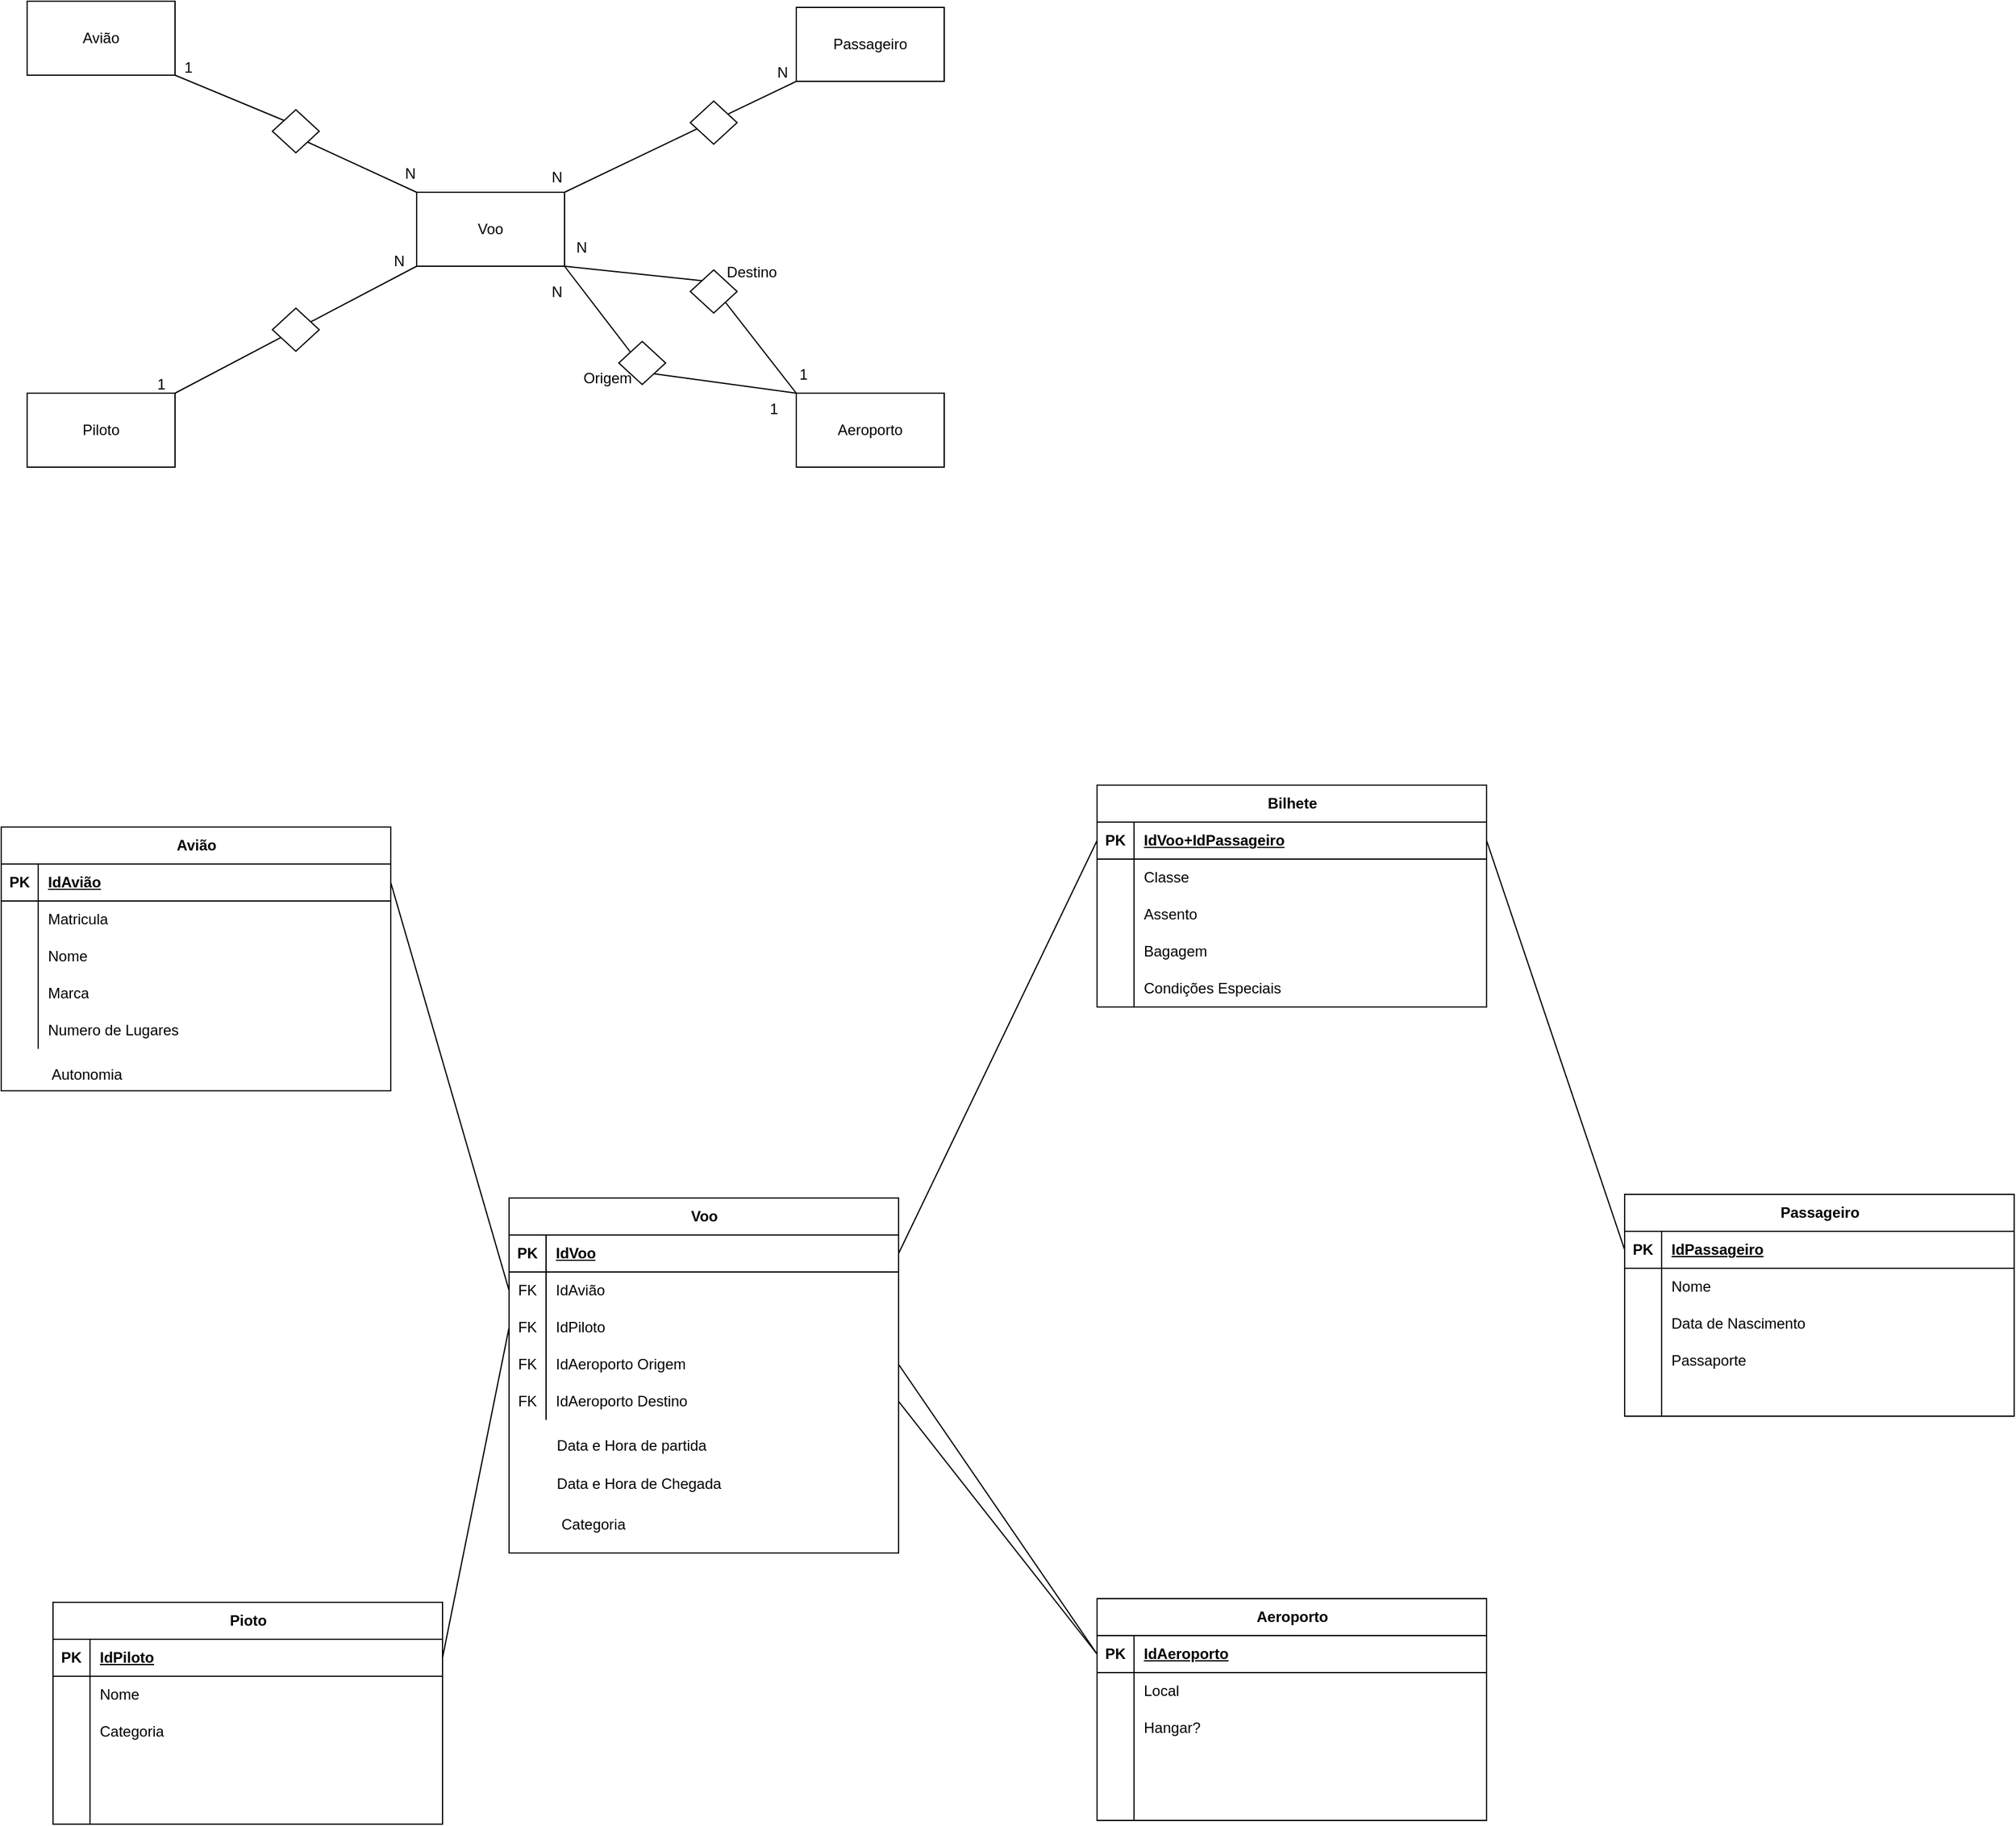 <mxfile version="26.2.12">
  <diagram name="Página-1" id="jmZzCi7EGJRTag5ws0m2">
    <mxGraphModel dx="1872" dy="1332" grid="0" gridSize="10" guides="1" tooltips="1" connect="1" arrows="1" fold="1" page="1" pageScale="1" pageWidth="827" pageHeight="1169" math="0" shadow="0">
      <root>
        <mxCell id="0" />
        <mxCell id="1" parent="0" />
        <mxCell id="CxoZbTMALbqOai2IGB3P-1" value="Avião" style="rounded=0;whiteSpace=wrap;html=1;" vertex="1" parent="1">
          <mxGeometry x="38" y="104" width="120" height="60" as="geometry" />
        </mxCell>
        <mxCell id="CxoZbTMALbqOai2IGB3P-2" value="Piloto" style="rounded=0;whiteSpace=wrap;html=1;" vertex="1" parent="1">
          <mxGeometry x="38" y="422" width="120" height="60" as="geometry" />
        </mxCell>
        <mxCell id="CxoZbTMALbqOai2IGB3P-3" value="Passageiro" style="rounded=0;whiteSpace=wrap;html=1;" vertex="1" parent="1">
          <mxGeometry x="662" y="109" width="120" height="60" as="geometry" />
        </mxCell>
        <mxCell id="CxoZbTMALbqOai2IGB3P-4" value="Voo" style="rounded=0;whiteSpace=wrap;html=1;" vertex="1" parent="1">
          <mxGeometry x="354" y="259" width="120" height="60" as="geometry" />
        </mxCell>
        <mxCell id="CxoZbTMALbqOai2IGB3P-5" value="Aeroporto" style="rounded=0;whiteSpace=wrap;html=1;" vertex="1" parent="1">
          <mxGeometry x="662" y="422" width="120" height="60" as="geometry" />
        </mxCell>
        <mxCell id="CxoZbTMALbqOai2IGB3P-6" value="" style="endArrow=none;html=1;rounded=0;entryX=0;entryY=1;entryDx=0;entryDy=0;exitX=1;exitY=0;exitDx=0;exitDy=0;" edge="1" parent="1" source="CxoZbTMALbqOai2IGB3P-4" target="CxoZbTMALbqOai2IGB3P-3">
          <mxGeometry width="50" height="50" relative="1" as="geometry">
            <mxPoint x="380" y="354" as="sourcePoint" />
            <mxPoint x="430" y="304" as="targetPoint" />
          </mxGeometry>
        </mxCell>
        <mxCell id="CxoZbTMALbqOai2IGB3P-7" value="" style="endArrow=none;html=1;rounded=0;exitX=1;exitY=0;exitDx=0;exitDy=0;entryX=0;entryY=1;entryDx=0;entryDy=0;" edge="1" parent="1" source="CxoZbTMALbqOai2IGB3P-2" target="CxoZbTMALbqOai2IGB3P-4">
          <mxGeometry width="50" height="50" relative="1" as="geometry">
            <mxPoint x="380" y="354" as="sourcePoint" />
            <mxPoint x="430" y="304" as="targetPoint" />
          </mxGeometry>
        </mxCell>
        <mxCell id="CxoZbTMALbqOai2IGB3P-8" value="" style="endArrow=none;html=1;rounded=0;entryX=1;entryY=1;entryDx=0;entryDy=0;exitX=0;exitY=0;exitDx=0;exitDy=0;" edge="1" parent="1" source="CxoZbTMALbqOai2IGB3P-17" target="CxoZbTMALbqOai2IGB3P-1">
          <mxGeometry width="50" height="50" relative="1" as="geometry">
            <mxPoint x="380" y="354" as="sourcePoint" />
            <mxPoint x="430" y="304" as="targetPoint" />
          </mxGeometry>
        </mxCell>
        <mxCell id="CxoZbTMALbqOai2IGB3P-9" value="" style="endArrow=none;html=1;rounded=0;exitX=0;exitY=0;exitDx=0;exitDy=0;entryX=1;entryY=1;entryDx=0;entryDy=0;" edge="1" parent="1" source="CxoZbTMALbqOai2IGB3P-11" target="CxoZbTMALbqOai2IGB3P-4">
          <mxGeometry width="50" height="50" relative="1" as="geometry">
            <mxPoint x="380" y="354" as="sourcePoint" />
            <mxPoint x="430" y="304" as="targetPoint" />
          </mxGeometry>
        </mxCell>
        <mxCell id="CxoZbTMALbqOai2IGB3P-12" value="" style="endArrow=none;html=1;rounded=0;exitX=0;exitY=0;exitDx=0;exitDy=0;entryX=1;entryY=1;entryDx=0;entryDy=0;" edge="1" parent="1" source="CxoZbTMALbqOai2IGB3P-5" target="CxoZbTMALbqOai2IGB3P-11">
          <mxGeometry width="50" height="50" relative="1" as="geometry">
            <mxPoint x="662" y="422" as="sourcePoint" />
            <mxPoint x="474" y="319" as="targetPoint" />
          </mxGeometry>
        </mxCell>
        <mxCell id="CxoZbTMALbqOai2IGB3P-11" value="" style="rhombus;whiteSpace=wrap;html=1;" vertex="1" parent="1">
          <mxGeometry x="518" y="380" width="38" height="35" as="geometry" />
        </mxCell>
        <mxCell id="CxoZbTMALbqOai2IGB3P-13" value="" style="endArrow=none;html=1;rounded=0;exitX=0;exitY=0;exitDx=0;exitDy=0;entryX=1;entryY=1;entryDx=0;entryDy=0;" edge="1" parent="1" source="CxoZbTMALbqOai2IGB3P-14" target="CxoZbTMALbqOai2IGB3P-4">
          <mxGeometry width="50" height="50" relative="1" as="geometry">
            <mxPoint x="659" y="380" as="sourcePoint" />
            <mxPoint x="692" y="235" as="targetPoint" />
          </mxGeometry>
        </mxCell>
        <mxCell id="CxoZbTMALbqOai2IGB3P-15" value="" style="endArrow=none;html=1;rounded=0;exitX=0;exitY=0;exitDx=0;exitDy=0;entryX=1;entryY=1;entryDx=0;entryDy=0;" edge="1" parent="1" source="CxoZbTMALbqOai2IGB3P-5" target="CxoZbTMALbqOai2IGB3P-14">
          <mxGeometry width="50" height="50" relative="1" as="geometry">
            <mxPoint x="662" y="422" as="sourcePoint" />
            <mxPoint x="474" y="319" as="targetPoint" />
          </mxGeometry>
        </mxCell>
        <mxCell id="CxoZbTMALbqOai2IGB3P-14" value="" style="rhombus;whiteSpace=wrap;html=1;" vertex="1" parent="1">
          <mxGeometry x="576" y="322" width="38" height="35" as="geometry" />
        </mxCell>
        <mxCell id="CxoZbTMALbqOai2IGB3P-16" value="" style="rhombus;whiteSpace=wrap;html=1;" vertex="1" parent="1">
          <mxGeometry x="237" y="353" width="38" height="35" as="geometry" />
        </mxCell>
        <mxCell id="CxoZbTMALbqOai2IGB3P-19" value="" style="endArrow=none;html=1;rounded=0;entryX=1;entryY=1;entryDx=0;entryDy=0;exitX=0;exitY=0;exitDx=0;exitDy=0;" edge="1" parent="1" source="CxoZbTMALbqOai2IGB3P-4" target="CxoZbTMALbqOai2IGB3P-17">
          <mxGeometry width="50" height="50" relative="1" as="geometry">
            <mxPoint x="354" y="259" as="sourcePoint" />
            <mxPoint x="158" y="164" as="targetPoint" />
          </mxGeometry>
        </mxCell>
        <mxCell id="CxoZbTMALbqOai2IGB3P-17" value="" style="rhombus;whiteSpace=wrap;html=1;" vertex="1" parent="1">
          <mxGeometry x="237" y="192" width="38" height="35" as="geometry" />
        </mxCell>
        <mxCell id="CxoZbTMALbqOai2IGB3P-20" value="" style="rhombus;whiteSpace=wrap;html=1;" vertex="1" parent="1">
          <mxGeometry x="576" y="185" width="38" height="35" as="geometry" />
        </mxCell>
        <mxCell id="CxoZbTMALbqOai2IGB3P-23" value="1" style="text;html=1;align=center;verticalAlign=middle;whiteSpace=wrap;rounded=0;" vertex="1" parent="1">
          <mxGeometry x="139" y="143" width="60" height="30" as="geometry" />
        </mxCell>
        <mxCell id="CxoZbTMALbqOai2IGB3P-25" value="N" style="text;html=1;align=center;verticalAlign=middle;whiteSpace=wrap;rounded=0;" vertex="1" parent="1">
          <mxGeometry x="319" y="229" width="60" height="30" as="geometry" />
        </mxCell>
        <mxCell id="CxoZbTMALbqOai2IGB3P-26" value="1" style="text;html=1;align=center;verticalAlign=middle;whiteSpace=wrap;rounded=0;" vertex="1" parent="1">
          <mxGeometry x="117" y="400" width="60" height="30" as="geometry" />
        </mxCell>
        <mxCell id="CxoZbTMALbqOai2IGB3P-28" value="N" style="text;html=1;align=center;verticalAlign=middle;whiteSpace=wrap;rounded=0;" vertex="1" parent="1">
          <mxGeometry x="310" y="300" width="60" height="30" as="geometry" />
        </mxCell>
        <mxCell id="CxoZbTMALbqOai2IGB3P-29" value="N" style="text;html=1;align=center;verticalAlign=middle;whiteSpace=wrap;rounded=0;" vertex="1" parent="1">
          <mxGeometry x="438" y="324.5" width="60" height="30" as="geometry" />
        </mxCell>
        <mxCell id="CxoZbTMALbqOai2IGB3P-31" value="1" style="text;html=1;align=center;verticalAlign=middle;whiteSpace=wrap;rounded=0;" vertex="1" parent="1">
          <mxGeometry x="614" y="420" width="60" height="30" as="geometry" />
        </mxCell>
        <mxCell id="CxoZbTMALbqOai2IGB3P-32" value="1" style="text;html=1;align=center;verticalAlign=middle;whiteSpace=wrap;rounded=0;" vertex="1" parent="1">
          <mxGeometry x="638" y="392" width="60" height="30" as="geometry" />
        </mxCell>
        <mxCell id="CxoZbTMALbqOai2IGB3P-33" value="N" style="text;html=1;align=center;verticalAlign=middle;whiteSpace=wrap;rounded=0;" vertex="1" parent="1">
          <mxGeometry x="458" y="289" width="60" height="30" as="geometry" />
        </mxCell>
        <mxCell id="CxoZbTMALbqOai2IGB3P-34" value="Origem" style="text;html=1;align=center;verticalAlign=middle;whiteSpace=wrap;rounded=0;" vertex="1" parent="1">
          <mxGeometry x="479" y="395" width="60" height="30" as="geometry" />
        </mxCell>
        <mxCell id="CxoZbTMALbqOai2IGB3P-35" value="Destino" style="text;html=1;align=center;verticalAlign=middle;whiteSpace=wrap;rounded=0;" vertex="1" parent="1">
          <mxGeometry x="596" y="309" width="60" height="30" as="geometry" />
        </mxCell>
        <mxCell id="CxoZbTMALbqOai2IGB3P-36" value="N" style="text;html=1;align=center;verticalAlign=middle;whiteSpace=wrap;rounded=0;" vertex="1" parent="1">
          <mxGeometry x="438" y="232" width="60" height="30" as="geometry" />
        </mxCell>
        <mxCell id="CxoZbTMALbqOai2IGB3P-37" value="N" style="text;html=1;align=center;verticalAlign=middle;whiteSpace=wrap;rounded=0;" vertex="1" parent="1">
          <mxGeometry x="621" y="147" width="60" height="30" as="geometry" />
        </mxCell>
        <mxCell id="CxoZbTMALbqOai2IGB3P-38" value="Avião" style="shape=table;startSize=30;container=1;collapsible=1;childLayout=tableLayout;fixedRows=1;rowLines=0;fontStyle=1;align=center;resizeLast=1;html=1;" vertex="1" parent="1">
          <mxGeometry x="17" y="774" width="316" height="214" as="geometry" />
        </mxCell>
        <mxCell id="CxoZbTMALbqOai2IGB3P-39" value="" style="shape=tableRow;horizontal=0;startSize=0;swimlaneHead=0;swimlaneBody=0;fillColor=none;collapsible=0;dropTarget=0;points=[[0,0.5],[1,0.5]];portConstraint=eastwest;top=0;left=0;right=0;bottom=1;" vertex="1" parent="CxoZbTMALbqOai2IGB3P-38">
          <mxGeometry y="30" width="316" height="30" as="geometry" />
        </mxCell>
        <mxCell id="CxoZbTMALbqOai2IGB3P-40" value="PK" style="shape=partialRectangle;connectable=0;fillColor=none;top=0;left=0;bottom=0;right=0;fontStyle=1;overflow=hidden;whiteSpace=wrap;html=1;" vertex="1" parent="CxoZbTMALbqOai2IGB3P-39">
          <mxGeometry width="30" height="30" as="geometry">
            <mxRectangle width="30" height="30" as="alternateBounds" />
          </mxGeometry>
        </mxCell>
        <mxCell id="CxoZbTMALbqOai2IGB3P-41" value="IdAvião" style="shape=partialRectangle;connectable=0;fillColor=none;top=0;left=0;bottom=0;right=0;align=left;spacingLeft=6;fontStyle=5;overflow=hidden;whiteSpace=wrap;html=1;" vertex="1" parent="CxoZbTMALbqOai2IGB3P-39">
          <mxGeometry x="30" width="286" height="30" as="geometry">
            <mxRectangle width="286" height="30" as="alternateBounds" />
          </mxGeometry>
        </mxCell>
        <mxCell id="CxoZbTMALbqOai2IGB3P-42" value="" style="shape=tableRow;horizontal=0;startSize=0;swimlaneHead=0;swimlaneBody=0;fillColor=none;collapsible=0;dropTarget=0;points=[[0,0.5],[1,0.5]];portConstraint=eastwest;top=0;left=0;right=0;bottom=0;" vertex="1" parent="CxoZbTMALbqOai2IGB3P-38">
          <mxGeometry y="60" width="316" height="30" as="geometry" />
        </mxCell>
        <mxCell id="CxoZbTMALbqOai2IGB3P-43" value="" style="shape=partialRectangle;connectable=0;fillColor=none;top=0;left=0;bottom=0;right=0;editable=1;overflow=hidden;whiteSpace=wrap;html=1;" vertex="1" parent="CxoZbTMALbqOai2IGB3P-42">
          <mxGeometry width="30" height="30" as="geometry">
            <mxRectangle width="30" height="30" as="alternateBounds" />
          </mxGeometry>
        </mxCell>
        <mxCell id="CxoZbTMALbqOai2IGB3P-44" value="Matricula" style="shape=partialRectangle;connectable=0;fillColor=none;top=0;left=0;bottom=0;right=0;align=left;spacingLeft=6;overflow=hidden;whiteSpace=wrap;html=1;" vertex="1" parent="CxoZbTMALbqOai2IGB3P-42">
          <mxGeometry x="30" width="286" height="30" as="geometry">
            <mxRectangle width="286" height="30" as="alternateBounds" />
          </mxGeometry>
        </mxCell>
        <mxCell id="CxoZbTMALbqOai2IGB3P-45" value="" style="shape=tableRow;horizontal=0;startSize=0;swimlaneHead=0;swimlaneBody=0;fillColor=none;collapsible=0;dropTarget=0;points=[[0,0.5],[1,0.5]];portConstraint=eastwest;top=0;left=0;right=0;bottom=0;" vertex="1" parent="CxoZbTMALbqOai2IGB3P-38">
          <mxGeometry y="90" width="316" height="30" as="geometry" />
        </mxCell>
        <mxCell id="CxoZbTMALbqOai2IGB3P-46" value="" style="shape=partialRectangle;connectable=0;fillColor=none;top=0;left=0;bottom=0;right=0;editable=1;overflow=hidden;whiteSpace=wrap;html=1;" vertex="1" parent="CxoZbTMALbqOai2IGB3P-45">
          <mxGeometry width="30" height="30" as="geometry">
            <mxRectangle width="30" height="30" as="alternateBounds" />
          </mxGeometry>
        </mxCell>
        <mxCell id="CxoZbTMALbqOai2IGB3P-47" value="Nome" style="shape=partialRectangle;connectable=0;fillColor=none;top=0;left=0;bottom=0;right=0;align=left;spacingLeft=6;overflow=hidden;whiteSpace=wrap;html=1;" vertex="1" parent="CxoZbTMALbqOai2IGB3P-45">
          <mxGeometry x="30" width="286" height="30" as="geometry">
            <mxRectangle width="286" height="30" as="alternateBounds" />
          </mxGeometry>
        </mxCell>
        <mxCell id="CxoZbTMALbqOai2IGB3P-48" value="" style="shape=tableRow;horizontal=0;startSize=0;swimlaneHead=0;swimlaneBody=0;fillColor=none;collapsible=0;dropTarget=0;points=[[0,0.5],[1,0.5]];portConstraint=eastwest;top=0;left=0;right=0;bottom=0;" vertex="1" parent="CxoZbTMALbqOai2IGB3P-38">
          <mxGeometry y="120" width="316" height="30" as="geometry" />
        </mxCell>
        <mxCell id="CxoZbTMALbqOai2IGB3P-49" value="" style="shape=partialRectangle;connectable=0;fillColor=none;top=0;left=0;bottom=0;right=0;editable=1;overflow=hidden;whiteSpace=wrap;html=1;" vertex="1" parent="CxoZbTMALbqOai2IGB3P-48">
          <mxGeometry width="30" height="30" as="geometry">
            <mxRectangle width="30" height="30" as="alternateBounds" />
          </mxGeometry>
        </mxCell>
        <mxCell id="CxoZbTMALbqOai2IGB3P-50" value="Marca" style="shape=partialRectangle;connectable=0;fillColor=none;top=0;left=0;bottom=0;right=0;align=left;spacingLeft=6;overflow=hidden;whiteSpace=wrap;html=1;" vertex="1" parent="CxoZbTMALbqOai2IGB3P-48">
          <mxGeometry x="30" width="286" height="30" as="geometry">
            <mxRectangle width="286" height="30" as="alternateBounds" />
          </mxGeometry>
        </mxCell>
        <mxCell id="CxoZbTMALbqOai2IGB3P-51" style="shape=tableRow;horizontal=0;startSize=0;swimlaneHead=0;swimlaneBody=0;fillColor=none;collapsible=0;dropTarget=0;points=[[0,0.5],[1,0.5]];portConstraint=eastwest;top=0;left=0;right=0;bottom=0;" vertex="1" parent="CxoZbTMALbqOai2IGB3P-38">
          <mxGeometry y="150" width="316" height="30" as="geometry" />
        </mxCell>
        <mxCell id="CxoZbTMALbqOai2IGB3P-52" style="shape=partialRectangle;connectable=0;fillColor=none;top=0;left=0;bottom=0;right=0;editable=1;overflow=hidden;whiteSpace=wrap;html=1;" vertex="1" parent="CxoZbTMALbqOai2IGB3P-51">
          <mxGeometry width="30" height="30" as="geometry">
            <mxRectangle width="30" height="30" as="alternateBounds" />
          </mxGeometry>
        </mxCell>
        <mxCell id="CxoZbTMALbqOai2IGB3P-53" value="Numero de Lugares" style="shape=partialRectangle;connectable=0;fillColor=none;top=0;left=0;bottom=0;right=0;align=left;spacingLeft=6;overflow=hidden;whiteSpace=wrap;html=1;" vertex="1" parent="CxoZbTMALbqOai2IGB3P-51">
          <mxGeometry x="30" width="286" height="30" as="geometry">
            <mxRectangle width="286" height="30" as="alternateBounds" />
          </mxGeometry>
        </mxCell>
        <mxCell id="CxoZbTMALbqOai2IGB3P-54" value="Voo" style="shape=table;startSize=30;container=1;collapsible=1;childLayout=tableLayout;fixedRows=1;rowLines=0;fontStyle=1;align=center;resizeLast=1;html=1;" vertex="1" parent="1">
          <mxGeometry x="429" y="1075" width="316" height="288" as="geometry" />
        </mxCell>
        <mxCell id="CxoZbTMALbqOai2IGB3P-55" value="" style="shape=tableRow;horizontal=0;startSize=0;swimlaneHead=0;swimlaneBody=0;fillColor=none;collapsible=0;dropTarget=0;points=[[0,0.5],[1,0.5]];portConstraint=eastwest;top=0;left=0;right=0;bottom=1;" vertex="1" parent="CxoZbTMALbqOai2IGB3P-54">
          <mxGeometry y="30" width="316" height="30" as="geometry" />
        </mxCell>
        <mxCell id="CxoZbTMALbqOai2IGB3P-56" value="PK" style="shape=partialRectangle;connectable=0;fillColor=none;top=0;left=0;bottom=0;right=0;fontStyle=1;overflow=hidden;whiteSpace=wrap;html=1;" vertex="1" parent="CxoZbTMALbqOai2IGB3P-55">
          <mxGeometry width="30" height="30" as="geometry">
            <mxRectangle width="30" height="30" as="alternateBounds" />
          </mxGeometry>
        </mxCell>
        <mxCell id="CxoZbTMALbqOai2IGB3P-57" value="IdVoo" style="shape=partialRectangle;connectable=0;fillColor=none;top=0;left=0;bottom=0;right=0;align=left;spacingLeft=6;fontStyle=5;overflow=hidden;whiteSpace=wrap;html=1;" vertex="1" parent="CxoZbTMALbqOai2IGB3P-55">
          <mxGeometry x="30" width="286" height="30" as="geometry">
            <mxRectangle width="286" height="30" as="alternateBounds" />
          </mxGeometry>
        </mxCell>
        <mxCell id="CxoZbTMALbqOai2IGB3P-58" value="" style="shape=tableRow;horizontal=0;startSize=0;swimlaneHead=0;swimlaneBody=0;fillColor=none;collapsible=0;dropTarget=0;points=[[0,0.5],[1,0.5]];portConstraint=eastwest;top=0;left=0;right=0;bottom=0;" vertex="1" parent="CxoZbTMALbqOai2IGB3P-54">
          <mxGeometry y="60" width="316" height="30" as="geometry" />
        </mxCell>
        <mxCell id="CxoZbTMALbqOai2IGB3P-59" value="FK" style="shape=partialRectangle;connectable=0;fillColor=none;top=0;left=0;bottom=0;right=0;editable=1;overflow=hidden;whiteSpace=wrap;html=1;" vertex="1" parent="CxoZbTMALbqOai2IGB3P-58">
          <mxGeometry width="30" height="30" as="geometry">
            <mxRectangle width="30" height="30" as="alternateBounds" />
          </mxGeometry>
        </mxCell>
        <mxCell id="CxoZbTMALbqOai2IGB3P-60" value="IdAvião" style="shape=partialRectangle;connectable=0;fillColor=none;top=0;left=0;bottom=0;right=0;align=left;spacingLeft=6;overflow=hidden;whiteSpace=wrap;html=1;" vertex="1" parent="CxoZbTMALbqOai2IGB3P-58">
          <mxGeometry x="30" width="286" height="30" as="geometry">
            <mxRectangle width="286" height="30" as="alternateBounds" />
          </mxGeometry>
        </mxCell>
        <mxCell id="CxoZbTMALbqOai2IGB3P-61" value="" style="shape=tableRow;horizontal=0;startSize=0;swimlaneHead=0;swimlaneBody=0;fillColor=none;collapsible=0;dropTarget=0;points=[[0,0.5],[1,0.5]];portConstraint=eastwest;top=0;left=0;right=0;bottom=0;" vertex="1" parent="CxoZbTMALbqOai2IGB3P-54">
          <mxGeometry y="90" width="316" height="30" as="geometry" />
        </mxCell>
        <mxCell id="CxoZbTMALbqOai2IGB3P-62" value="FK" style="shape=partialRectangle;connectable=0;fillColor=none;top=0;left=0;bottom=0;right=0;editable=1;overflow=hidden;whiteSpace=wrap;html=1;" vertex="1" parent="CxoZbTMALbqOai2IGB3P-61">
          <mxGeometry width="30" height="30" as="geometry">
            <mxRectangle width="30" height="30" as="alternateBounds" />
          </mxGeometry>
        </mxCell>
        <mxCell id="CxoZbTMALbqOai2IGB3P-63" value="IdPiloto" style="shape=partialRectangle;connectable=0;fillColor=none;top=0;left=0;bottom=0;right=0;align=left;spacingLeft=6;overflow=hidden;whiteSpace=wrap;html=1;" vertex="1" parent="CxoZbTMALbqOai2IGB3P-61">
          <mxGeometry x="30" width="286" height="30" as="geometry">
            <mxRectangle width="286" height="30" as="alternateBounds" />
          </mxGeometry>
        </mxCell>
        <mxCell id="CxoZbTMALbqOai2IGB3P-64" value="" style="shape=tableRow;horizontal=0;startSize=0;swimlaneHead=0;swimlaneBody=0;fillColor=none;collapsible=0;dropTarget=0;points=[[0,0.5],[1,0.5]];portConstraint=eastwest;top=0;left=0;right=0;bottom=0;" vertex="1" parent="CxoZbTMALbqOai2IGB3P-54">
          <mxGeometry y="120" width="316" height="30" as="geometry" />
        </mxCell>
        <mxCell id="CxoZbTMALbqOai2IGB3P-65" value="FK" style="shape=partialRectangle;connectable=0;fillColor=none;top=0;left=0;bottom=0;right=0;editable=1;overflow=hidden;whiteSpace=wrap;html=1;" vertex="1" parent="CxoZbTMALbqOai2IGB3P-64">
          <mxGeometry width="30" height="30" as="geometry">
            <mxRectangle width="30" height="30" as="alternateBounds" />
          </mxGeometry>
        </mxCell>
        <mxCell id="CxoZbTMALbqOai2IGB3P-66" value="IdAeroporto Origem" style="shape=partialRectangle;connectable=0;fillColor=none;top=0;left=0;bottom=0;right=0;align=left;spacingLeft=6;overflow=hidden;whiteSpace=wrap;html=1;" vertex="1" parent="CxoZbTMALbqOai2IGB3P-64">
          <mxGeometry x="30" width="286" height="30" as="geometry">
            <mxRectangle width="286" height="30" as="alternateBounds" />
          </mxGeometry>
        </mxCell>
        <mxCell id="CxoZbTMALbqOai2IGB3P-67" style="shape=tableRow;horizontal=0;startSize=0;swimlaneHead=0;swimlaneBody=0;fillColor=none;collapsible=0;dropTarget=0;points=[[0,0.5],[1,0.5]];portConstraint=eastwest;top=0;left=0;right=0;bottom=0;" vertex="1" parent="CxoZbTMALbqOai2IGB3P-54">
          <mxGeometry y="150" width="316" height="30" as="geometry" />
        </mxCell>
        <mxCell id="CxoZbTMALbqOai2IGB3P-68" value="FK" style="shape=partialRectangle;connectable=0;fillColor=none;top=0;left=0;bottom=0;right=0;editable=1;overflow=hidden;whiteSpace=wrap;html=1;" vertex="1" parent="CxoZbTMALbqOai2IGB3P-67">
          <mxGeometry width="30" height="30" as="geometry">
            <mxRectangle width="30" height="30" as="alternateBounds" />
          </mxGeometry>
        </mxCell>
        <mxCell id="CxoZbTMALbqOai2IGB3P-69" value="IdAeroporto Destino" style="shape=partialRectangle;connectable=0;fillColor=none;top=0;left=0;bottom=0;right=0;align=left;spacingLeft=6;overflow=hidden;whiteSpace=wrap;html=1;" vertex="1" parent="CxoZbTMALbqOai2IGB3P-67">
          <mxGeometry x="30" width="286" height="30" as="geometry">
            <mxRectangle width="286" height="30" as="alternateBounds" />
          </mxGeometry>
        </mxCell>
        <mxCell id="CxoZbTMALbqOai2IGB3P-70" value="Pioto" style="shape=table;startSize=30;container=1;collapsible=1;childLayout=tableLayout;fixedRows=1;rowLines=0;fontStyle=1;align=center;resizeLast=1;html=1;" vertex="1" parent="1">
          <mxGeometry x="59" y="1403" width="316" height="180" as="geometry" />
        </mxCell>
        <mxCell id="CxoZbTMALbqOai2IGB3P-71" value="" style="shape=tableRow;horizontal=0;startSize=0;swimlaneHead=0;swimlaneBody=0;fillColor=none;collapsible=0;dropTarget=0;points=[[0,0.5],[1,0.5]];portConstraint=eastwest;top=0;left=0;right=0;bottom=1;" vertex="1" parent="CxoZbTMALbqOai2IGB3P-70">
          <mxGeometry y="30" width="316" height="30" as="geometry" />
        </mxCell>
        <mxCell id="CxoZbTMALbqOai2IGB3P-72" value="PK" style="shape=partialRectangle;connectable=0;fillColor=none;top=0;left=0;bottom=0;right=0;fontStyle=1;overflow=hidden;whiteSpace=wrap;html=1;" vertex="1" parent="CxoZbTMALbqOai2IGB3P-71">
          <mxGeometry width="30" height="30" as="geometry">
            <mxRectangle width="30" height="30" as="alternateBounds" />
          </mxGeometry>
        </mxCell>
        <mxCell id="CxoZbTMALbqOai2IGB3P-73" value="IdPiloto" style="shape=partialRectangle;connectable=0;fillColor=none;top=0;left=0;bottom=0;right=0;align=left;spacingLeft=6;fontStyle=5;overflow=hidden;whiteSpace=wrap;html=1;" vertex="1" parent="CxoZbTMALbqOai2IGB3P-71">
          <mxGeometry x="30" width="286" height="30" as="geometry">
            <mxRectangle width="286" height="30" as="alternateBounds" />
          </mxGeometry>
        </mxCell>
        <mxCell id="CxoZbTMALbqOai2IGB3P-74" value="" style="shape=tableRow;horizontal=0;startSize=0;swimlaneHead=0;swimlaneBody=0;fillColor=none;collapsible=0;dropTarget=0;points=[[0,0.5],[1,0.5]];portConstraint=eastwest;top=0;left=0;right=0;bottom=0;" vertex="1" parent="CxoZbTMALbqOai2IGB3P-70">
          <mxGeometry y="60" width="316" height="30" as="geometry" />
        </mxCell>
        <mxCell id="CxoZbTMALbqOai2IGB3P-75" value="" style="shape=partialRectangle;connectable=0;fillColor=none;top=0;left=0;bottom=0;right=0;editable=1;overflow=hidden;whiteSpace=wrap;html=1;" vertex="1" parent="CxoZbTMALbqOai2IGB3P-74">
          <mxGeometry width="30" height="30" as="geometry">
            <mxRectangle width="30" height="30" as="alternateBounds" />
          </mxGeometry>
        </mxCell>
        <mxCell id="CxoZbTMALbqOai2IGB3P-76" value="Nome" style="shape=partialRectangle;connectable=0;fillColor=none;top=0;left=0;bottom=0;right=0;align=left;spacingLeft=6;overflow=hidden;whiteSpace=wrap;html=1;" vertex="1" parent="CxoZbTMALbqOai2IGB3P-74">
          <mxGeometry x="30" width="286" height="30" as="geometry">
            <mxRectangle width="286" height="30" as="alternateBounds" />
          </mxGeometry>
        </mxCell>
        <mxCell id="CxoZbTMALbqOai2IGB3P-77" value="" style="shape=tableRow;horizontal=0;startSize=0;swimlaneHead=0;swimlaneBody=0;fillColor=none;collapsible=0;dropTarget=0;points=[[0,0.5],[1,0.5]];portConstraint=eastwest;top=0;left=0;right=0;bottom=0;" vertex="1" parent="CxoZbTMALbqOai2IGB3P-70">
          <mxGeometry y="90" width="316" height="30" as="geometry" />
        </mxCell>
        <mxCell id="CxoZbTMALbqOai2IGB3P-78" value="" style="shape=partialRectangle;connectable=0;fillColor=none;top=0;left=0;bottom=0;right=0;editable=1;overflow=hidden;whiteSpace=wrap;html=1;" vertex="1" parent="CxoZbTMALbqOai2IGB3P-77">
          <mxGeometry width="30" height="30" as="geometry">
            <mxRectangle width="30" height="30" as="alternateBounds" />
          </mxGeometry>
        </mxCell>
        <mxCell id="CxoZbTMALbqOai2IGB3P-79" value="Categoria" style="shape=partialRectangle;connectable=0;fillColor=none;top=0;left=0;bottom=0;right=0;align=left;spacingLeft=6;overflow=hidden;whiteSpace=wrap;html=1;" vertex="1" parent="CxoZbTMALbqOai2IGB3P-77">
          <mxGeometry x="30" width="286" height="30" as="geometry">
            <mxRectangle width="286" height="30" as="alternateBounds" />
          </mxGeometry>
        </mxCell>
        <mxCell id="CxoZbTMALbqOai2IGB3P-80" value="" style="shape=tableRow;horizontal=0;startSize=0;swimlaneHead=0;swimlaneBody=0;fillColor=none;collapsible=0;dropTarget=0;points=[[0,0.5],[1,0.5]];portConstraint=eastwest;top=0;left=0;right=0;bottom=0;" vertex="1" parent="CxoZbTMALbqOai2IGB3P-70">
          <mxGeometry y="120" width="316" height="30" as="geometry" />
        </mxCell>
        <mxCell id="CxoZbTMALbqOai2IGB3P-81" value="" style="shape=partialRectangle;connectable=0;fillColor=none;top=0;left=0;bottom=0;right=0;editable=1;overflow=hidden;whiteSpace=wrap;html=1;" vertex="1" parent="CxoZbTMALbqOai2IGB3P-80">
          <mxGeometry width="30" height="30" as="geometry">
            <mxRectangle width="30" height="30" as="alternateBounds" />
          </mxGeometry>
        </mxCell>
        <mxCell id="CxoZbTMALbqOai2IGB3P-82" value="" style="shape=partialRectangle;connectable=0;fillColor=none;top=0;left=0;bottom=0;right=0;align=left;spacingLeft=6;overflow=hidden;whiteSpace=wrap;html=1;" vertex="1" parent="CxoZbTMALbqOai2IGB3P-80">
          <mxGeometry x="30" width="286" height="30" as="geometry">
            <mxRectangle width="286" height="30" as="alternateBounds" />
          </mxGeometry>
        </mxCell>
        <mxCell id="CxoZbTMALbqOai2IGB3P-83" style="shape=tableRow;horizontal=0;startSize=0;swimlaneHead=0;swimlaneBody=0;fillColor=none;collapsible=0;dropTarget=0;points=[[0,0.5],[1,0.5]];portConstraint=eastwest;top=0;left=0;right=0;bottom=0;" vertex="1" parent="CxoZbTMALbqOai2IGB3P-70">
          <mxGeometry y="150" width="316" height="30" as="geometry" />
        </mxCell>
        <mxCell id="CxoZbTMALbqOai2IGB3P-84" style="shape=partialRectangle;connectable=0;fillColor=none;top=0;left=0;bottom=0;right=0;editable=1;overflow=hidden;whiteSpace=wrap;html=1;" vertex="1" parent="CxoZbTMALbqOai2IGB3P-83">
          <mxGeometry width="30" height="30" as="geometry">
            <mxRectangle width="30" height="30" as="alternateBounds" />
          </mxGeometry>
        </mxCell>
        <mxCell id="CxoZbTMALbqOai2IGB3P-85" value="" style="shape=partialRectangle;connectable=0;fillColor=none;top=0;left=0;bottom=0;right=0;align=left;spacingLeft=6;overflow=hidden;whiteSpace=wrap;html=1;" vertex="1" parent="CxoZbTMALbqOai2IGB3P-83">
          <mxGeometry x="30" width="286" height="30" as="geometry">
            <mxRectangle width="286" height="30" as="alternateBounds" />
          </mxGeometry>
        </mxCell>
        <mxCell id="CxoZbTMALbqOai2IGB3P-86" value="Passageiro" style="shape=table;startSize=30;container=1;collapsible=1;childLayout=tableLayout;fixedRows=1;rowLines=0;fontStyle=1;align=center;resizeLast=1;html=1;" vertex="1" parent="1">
          <mxGeometry x="1334" y="1072" width="316" height="180" as="geometry" />
        </mxCell>
        <mxCell id="CxoZbTMALbqOai2IGB3P-87" value="" style="shape=tableRow;horizontal=0;startSize=0;swimlaneHead=0;swimlaneBody=0;fillColor=none;collapsible=0;dropTarget=0;points=[[0,0.5],[1,0.5]];portConstraint=eastwest;top=0;left=0;right=0;bottom=1;" vertex="1" parent="CxoZbTMALbqOai2IGB3P-86">
          <mxGeometry y="30" width="316" height="30" as="geometry" />
        </mxCell>
        <mxCell id="CxoZbTMALbqOai2IGB3P-88" value="PK" style="shape=partialRectangle;connectable=0;fillColor=none;top=0;left=0;bottom=0;right=0;fontStyle=1;overflow=hidden;whiteSpace=wrap;html=1;" vertex="1" parent="CxoZbTMALbqOai2IGB3P-87">
          <mxGeometry width="30" height="30" as="geometry">
            <mxRectangle width="30" height="30" as="alternateBounds" />
          </mxGeometry>
        </mxCell>
        <mxCell id="CxoZbTMALbqOai2IGB3P-89" value="IdPassageiro" style="shape=partialRectangle;connectable=0;fillColor=none;top=0;left=0;bottom=0;right=0;align=left;spacingLeft=6;fontStyle=5;overflow=hidden;whiteSpace=wrap;html=1;" vertex="1" parent="CxoZbTMALbqOai2IGB3P-87">
          <mxGeometry x="30" width="286" height="30" as="geometry">
            <mxRectangle width="286" height="30" as="alternateBounds" />
          </mxGeometry>
        </mxCell>
        <mxCell id="CxoZbTMALbqOai2IGB3P-90" value="" style="shape=tableRow;horizontal=0;startSize=0;swimlaneHead=0;swimlaneBody=0;fillColor=none;collapsible=0;dropTarget=0;points=[[0,0.5],[1,0.5]];portConstraint=eastwest;top=0;left=0;right=0;bottom=0;" vertex="1" parent="CxoZbTMALbqOai2IGB3P-86">
          <mxGeometry y="60" width="316" height="30" as="geometry" />
        </mxCell>
        <mxCell id="CxoZbTMALbqOai2IGB3P-91" value="" style="shape=partialRectangle;connectable=0;fillColor=none;top=0;left=0;bottom=0;right=0;editable=1;overflow=hidden;whiteSpace=wrap;html=1;" vertex="1" parent="CxoZbTMALbqOai2IGB3P-90">
          <mxGeometry width="30" height="30" as="geometry">
            <mxRectangle width="30" height="30" as="alternateBounds" />
          </mxGeometry>
        </mxCell>
        <mxCell id="CxoZbTMALbqOai2IGB3P-92" value="Nome" style="shape=partialRectangle;connectable=0;fillColor=none;top=0;left=0;bottom=0;right=0;align=left;spacingLeft=6;overflow=hidden;whiteSpace=wrap;html=1;" vertex="1" parent="CxoZbTMALbqOai2IGB3P-90">
          <mxGeometry x="30" width="286" height="30" as="geometry">
            <mxRectangle width="286" height="30" as="alternateBounds" />
          </mxGeometry>
        </mxCell>
        <mxCell id="CxoZbTMALbqOai2IGB3P-93" value="" style="shape=tableRow;horizontal=0;startSize=0;swimlaneHead=0;swimlaneBody=0;fillColor=none;collapsible=0;dropTarget=0;points=[[0,0.5],[1,0.5]];portConstraint=eastwest;top=0;left=0;right=0;bottom=0;" vertex="1" parent="CxoZbTMALbqOai2IGB3P-86">
          <mxGeometry y="90" width="316" height="30" as="geometry" />
        </mxCell>
        <mxCell id="CxoZbTMALbqOai2IGB3P-94" value="" style="shape=partialRectangle;connectable=0;fillColor=none;top=0;left=0;bottom=0;right=0;editable=1;overflow=hidden;whiteSpace=wrap;html=1;" vertex="1" parent="CxoZbTMALbqOai2IGB3P-93">
          <mxGeometry width="30" height="30" as="geometry">
            <mxRectangle width="30" height="30" as="alternateBounds" />
          </mxGeometry>
        </mxCell>
        <mxCell id="CxoZbTMALbqOai2IGB3P-95" value="Data de Nascimento" style="shape=partialRectangle;connectable=0;fillColor=none;top=0;left=0;bottom=0;right=0;align=left;spacingLeft=6;overflow=hidden;whiteSpace=wrap;html=1;" vertex="1" parent="CxoZbTMALbqOai2IGB3P-93">
          <mxGeometry x="30" width="286" height="30" as="geometry">
            <mxRectangle width="286" height="30" as="alternateBounds" />
          </mxGeometry>
        </mxCell>
        <mxCell id="CxoZbTMALbqOai2IGB3P-96" value="" style="shape=tableRow;horizontal=0;startSize=0;swimlaneHead=0;swimlaneBody=0;fillColor=none;collapsible=0;dropTarget=0;points=[[0,0.5],[1,0.5]];portConstraint=eastwest;top=0;left=0;right=0;bottom=0;" vertex="1" parent="CxoZbTMALbqOai2IGB3P-86">
          <mxGeometry y="120" width="316" height="30" as="geometry" />
        </mxCell>
        <mxCell id="CxoZbTMALbqOai2IGB3P-97" value="" style="shape=partialRectangle;connectable=0;fillColor=none;top=0;left=0;bottom=0;right=0;editable=1;overflow=hidden;whiteSpace=wrap;html=1;" vertex="1" parent="CxoZbTMALbqOai2IGB3P-96">
          <mxGeometry width="30" height="30" as="geometry">
            <mxRectangle width="30" height="30" as="alternateBounds" />
          </mxGeometry>
        </mxCell>
        <mxCell id="CxoZbTMALbqOai2IGB3P-98" value="Passaporte" style="shape=partialRectangle;connectable=0;fillColor=none;top=0;left=0;bottom=0;right=0;align=left;spacingLeft=6;overflow=hidden;whiteSpace=wrap;html=1;" vertex="1" parent="CxoZbTMALbqOai2IGB3P-96">
          <mxGeometry x="30" width="286" height="30" as="geometry">
            <mxRectangle width="286" height="30" as="alternateBounds" />
          </mxGeometry>
        </mxCell>
        <mxCell id="CxoZbTMALbqOai2IGB3P-99" style="shape=tableRow;horizontal=0;startSize=0;swimlaneHead=0;swimlaneBody=0;fillColor=none;collapsible=0;dropTarget=0;points=[[0,0.5],[1,0.5]];portConstraint=eastwest;top=0;left=0;right=0;bottom=0;" vertex="1" parent="CxoZbTMALbqOai2IGB3P-86">
          <mxGeometry y="150" width="316" height="30" as="geometry" />
        </mxCell>
        <mxCell id="CxoZbTMALbqOai2IGB3P-100" style="shape=partialRectangle;connectable=0;fillColor=none;top=0;left=0;bottom=0;right=0;editable=1;overflow=hidden;whiteSpace=wrap;html=1;" vertex="1" parent="CxoZbTMALbqOai2IGB3P-99">
          <mxGeometry width="30" height="30" as="geometry">
            <mxRectangle width="30" height="30" as="alternateBounds" />
          </mxGeometry>
        </mxCell>
        <mxCell id="CxoZbTMALbqOai2IGB3P-101" value="" style="shape=partialRectangle;connectable=0;fillColor=none;top=0;left=0;bottom=0;right=0;align=left;spacingLeft=6;overflow=hidden;whiteSpace=wrap;html=1;" vertex="1" parent="CxoZbTMALbqOai2IGB3P-99">
          <mxGeometry x="30" width="286" height="30" as="geometry">
            <mxRectangle width="286" height="30" as="alternateBounds" />
          </mxGeometry>
        </mxCell>
        <mxCell id="CxoZbTMALbqOai2IGB3P-102" value="Bilhete" style="shape=table;startSize=30;container=1;collapsible=1;childLayout=tableLayout;fixedRows=1;rowLines=0;fontStyle=1;align=center;resizeLast=1;html=1;" vertex="1" parent="1">
          <mxGeometry x="906" y="740" width="316" height="180" as="geometry" />
        </mxCell>
        <mxCell id="CxoZbTMALbqOai2IGB3P-103" value="" style="shape=tableRow;horizontal=0;startSize=0;swimlaneHead=0;swimlaneBody=0;fillColor=none;collapsible=0;dropTarget=0;points=[[0,0.5],[1,0.5]];portConstraint=eastwest;top=0;left=0;right=0;bottom=1;" vertex="1" parent="CxoZbTMALbqOai2IGB3P-102">
          <mxGeometry y="30" width="316" height="30" as="geometry" />
        </mxCell>
        <mxCell id="CxoZbTMALbqOai2IGB3P-104" value="PK" style="shape=partialRectangle;connectable=0;fillColor=none;top=0;left=0;bottom=0;right=0;fontStyle=1;overflow=hidden;whiteSpace=wrap;html=1;" vertex="1" parent="CxoZbTMALbqOai2IGB3P-103">
          <mxGeometry width="30" height="30" as="geometry">
            <mxRectangle width="30" height="30" as="alternateBounds" />
          </mxGeometry>
        </mxCell>
        <mxCell id="CxoZbTMALbqOai2IGB3P-105" value="IdVoo+IdPassageiro" style="shape=partialRectangle;connectable=0;fillColor=none;top=0;left=0;bottom=0;right=0;align=left;spacingLeft=6;fontStyle=5;overflow=hidden;whiteSpace=wrap;html=1;" vertex="1" parent="CxoZbTMALbqOai2IGB3P-103">
          <mxGeometry x="30" width="286" height="30" as="geometry">
            <mxRectangle width="286" height="30" as="alternateBounds" />
          </mxGeometry>
        </mxCell>
        <mxCell id="CxoZbTMALbqOai2IGB3P-106" value="" style="shape=tableRow;horizontal=0;startSize=0;swimlaneHead=0;swimlaneBody=0;fillColor=none;collapsible=0;dropTarget=0;points=[[0,0.5],[1,0.5]];portConstraint=eastwest;top=0;left=0;right=0;bottom=0;" vertex="1" parent="CxoZbTMALbqOai2IGB3P-102">
          <mxGeometry y="60" width="316" height="30" as="geometry" />
        </mxCell>
        <mxCell id="CxoZbTMALbqOai2IGB3P-107" value="" style="shape=partialRectangle;connectable=0;fillColor=none;top=0;left=0;bottom=0;right=0;editable=1;overflow=hidden;whiteSpace=wrap;html=1;" vertex="1" parent="CxoZbTMALbqOai2IGB3P-106">
          <mxGeometry width="30" height="30" as="geometry">
            <mxRectangle width="30" height="30" as="alternateBounds" />
          </mxGeometry>
        </mxCell>
        <mxCell id="CxoZbTMALbqOai2IGB3P-108" value="Classe" style="shape=partialRectangle;connectable=0;fillColor=none;top=0;left=0;bottom=0;right=0;align=left;spacingLeft=6;overflow=hidden;whiteSpace=wrap;html=1;" vertex="1" parent="CxoZbTMALbqOai2IGB3P-106">
          <mxGeometry x="30" width="286" height="30" as="geometry">
            <mxRectangle width="286" height="30" as="alternateBounds" />
          </mxGeometry>
        </mxCell>
        <mxCell id="CxoZbTMALbqOai2IGB3P-109" value="" style="shape=tableRow;horizontal=0;startSize=0;swimlaneHead=0;swimlaneBody=0;fillColor=none;collapsible=0;dropTarget=0;points=[[0,0.5],[1,0.5]];portConstraint=eastwest;top=0;left=0;right=0;bottom=0;" vertex="1" parent="CxoZbTMALbqOai2IGB3P-102">
          <mxGeometry y="90" width="316" height="30" as="geometry" />
        </mxCell>
        <mxCell id="CxoZbTMALbqOai2IGB3P-110" value="" style="shape=partialRectangle;connectable=0;fillColor=none;top=0;left=0;bottom=0;right=0;editable=1;overflow=hidden;whiteSpace=wrap;html=1;" vertex="1" parent="CxoZbTMALbqOai2IGB3P-109">
          <mxGeometry width="30" height="30" as="geometry">
            <mxRectangle width="30" height="30" as="alternateBounds" />
          </mxGeometry>
        </mxCell>
        <mxCell id="CxoZbTMALbqOai2IGB3P-111" value="Assento" style="shape=partialRectangle;connectable=0;fillColor=none;top=0;left=0;bottom=0;right=0;align=left;spacingLeft=6;overflow=hidden;whiteSpace=wrap;html=1;" vertex="1" parent="CxoZbTMALbqOai2IGB3P-109">
          <mxGeometry x="30" width="286" height="30" as="geometry">
            <mxRectangle width="286" height="30" as="alternateBounds" />
          </mxGeometry>
        </mxCell>
        <mxCell id="CxoZbTMALbqOai2IGB3P-112" value="" style="shape=tableRow;horizontal=0;startSize=0;swimlaneHead=0;swimlaneBody=0;fillColor=none;collapsible=0;dropTarget=0;points=[[0,0.5],[1,0.5]];portConstraint=eastwest;top=0;left=0;right=0;bottom=0;" vertex="1" parent="CxoZbTMALbqOai2IGB3P-102">
          <mxGeometry y="120" width="316" height="30" as="geometry" />
        </mxCell>
        <mxCell id="CxoZbTMALbqOai2IGB3P-113" value="" style="shape=partialRectangle;connectable=0;fillColor=none;top=0;left=0;bottom=0;right=0;editable=1;overflow=hidden;whiteSpace=wrap;html=1;" vertex="1" parent="CxoZbTMALbqOai2IGB3P-112">
          <mxGeometry width="30" height="30" as="geometry">
            <mxRectangle width="30" height="30" as="alternateBounds" />
          </mxGeometry>
        </mxCell>
        <mxCell id="CxoZbTMALbqOai2IGB3P-114" value="Bagagem" style="shape=partialRectangle;connectable=0;fillColor=none;top=0;left=0;bottom=0;right=0;align=left;spacingLeft=6;overflow=hidden;whiteSpace=wrap;html=1;" vertex="1" parent="CxoZbTMALbqOai2IGB3P-112">
          <mxGeometry x="30" width="286" height="30" as="geometry">
            <mxRectangle width="286" height="30" as="alternateBounds" />
          </mxGeometry>
        </mxCell>
        <mxCell id="CxoZbTMALbqOai2IGB3P-115" style="shape=tableRow;horizontal=0;startSize=0;swimlaneHead=0;swimlaneBody=0;fillColor=none;collapsible=0;dropTarget=0;points=[[0,0.5],[1,0.5]];portConstraint=eastwest;top=0;left=0;right=0;bottom=0;" vertex="1" parent="CxoZbTMALbqOai2IGB3P-102">
          <mxGeometry y="150" width="316" height="30" as="geometry" />
        </mxCell>
        <mxCell id="CxoZbTMALbqOai2IGB3P-116" style="shape=partialRectangle;connectable=0;fillColor=none;top=0;left=0;bottom=0;right=0;editable=1;overflow=hidden;whiteSpace=wrap;html=1;" vertex="1" parent="CxoZbTMALbqOai2IGB3P-115">
          <mxGeometry width="30" height="30" as="geometry">
            <mxRectangle width="30" height="30" as="alternateBounds" />
          </mxGeometry>
        </mxCell>
        <mxCell id="CxoZbTMALbqOai2IGB3P-117" value="Condições Especiais" style="shape=partialRectangle;connectable=0;fillColor=none;top=0;left=0;bottom=0;right=0;align=left;spacingLeft=6;overflow=hidden;whiteSpace=wrap;html=1;" vertex="1" parent="CxoZbTMALbqOai2IGB3P-115">
          <mxGeometry x="30" width="286" height="30" as="geometry">
            <mxRectangle width="286" height="30" as="alternateBounds" />
          </mxGeometry>
        </mxCell>
        <mxCell id="CxoZbTMALbqOai2IGB3P-118" value="Aeroporto" style="shape=table;startSize=30;container=1;collapsible=1;childLayout=tableLayout;fixedRows=1;rowLines=0;fontStyle=1;align=center;resizeLast=1;html=1;" vertex="1" parent="1">
          <mxGeometry x="906" y="1400" width="316" height="180" as="geometry" />
        </mxCell>
        <mxCell id="CxoZbTMALbqOai2IGB3P-119" value="" style="shape=tableRow;horizontal=0;startSize=0;swimlaneHead=0;swimlaneBody=0;fillColor=none;collapsible=0;dropTarget=0;points=[[0,0.5],[1,0.5]];portConstraint=eastwest;top=0;left=0;right=0;bottom=1;" vertex="1" parent="CxoZbTMALbqOai2IGB3P-118">
          <mxGeometry y="30" width="316" height="30" as="geometry" />
        </mxCell>
        <mxCell id="CxoZbTMALbqOai2IGB3P-120" value="PK" style="shape=partialRectangle;connectable=0;fillColor=none;top=0;left=0;bottom=0;right=0;fontStyle=1;overflow=hidden;whiteSpace=wrap;html=1;" vertex="1" parent="CxoZbTMALbqOai2IGB3P-119">
          <mxGeometry width="30" height="30" as="geometry">
            <mxRectangle width="30" height="30" as="alternateBounds" />
          </mxGeometry>
        </mxCell>
        <mxCell id="CxoZbTMALbqOai2IGB3P-121" value="IdAeroporto" style="shape=partialRectangle;connectable=0;fillColor=none;top=0;left=0;bottom=0;right=0;align=left;spacingLeft=6;fontStyle=5;overflow=hidden;whiteSpace=wrap;html=1;" vertex="1" parent="CxoZbTMALbqOai2IGB3P-119">
          <mxGeometry x="30" width="286" height="30" as="geometry">
            <mxRectangle width="286" height="30" as="alternateBounds" />
          </mxGeometry>
        </mxCell>
        <mxCell id="CxoZbTMALbqOai2IGB3P-122" value="" style="shape=tableRow;horizontal=0;startSize=0;swimlaneHead=0;swimlaneBody=0;fillColor=none;collapsible=0;dropTarget=0;points=[[0,0.5],[1,0.5]];portConstraint=eastwest;top=0;left=0;right=0;bottom=0;" vertex="1" parent="CxoZbTMALbqOai2IGB3P-118">
          <mxGeometry y="60" width="316" height="30" as="geometry" />
        </mxCell>
        <mxCell id="CxoZbTMALbqOai2IGB3P-123" value="" style="shape=partialRectangle;connectable=0;fillColor=none;top=0;left=0;bottom=0;right=0;editable=1;overflow=hidden;whiteSpace=wrap;html=1;" vertex="1" parent="CxoZbTMALbqOai2IGB3P-122">
          <mxGeometry width="30" height="30" as="geometry">
            <mxRectangle width="30" height="30" as="alternateBounds" />
          </mxGeometry>
        </mxCell>
        <mxCell id="CxoZbTMALbqOai2IGB3P-124" value="Local" style="shape=partialRectangle;connectable=0;fillColor=none;top=0;left=0;bottom=0;right=0;align=left;spacingLeft=6;overflow=hidden;whiteSpace=wrap;html=1;" vertex="1" parent="CxoZbTMALbqOai2IGB3P-122">
          <mxGeometry x="30" width="286" height="30" as="geometry">
            <mxRectangle width="286" height="30" as="alternateBounds" />
          </mxGeometry>
        </mxCell>
        <mxCell id="CxoZbTMALbqOai2IGB3P-125" value="" style="shape=tableRow;horizontal=0;startSize=0;swimlaneHead=0;swimlaneBody=0;fillColor=none;collapsible=0;dropTarget=0;points=[[0,0.5],[1,0.5]];portConstraint=eastwest;top=0;left=0;right=0;bottom=0;" vertex="1" parent="CxoZbTMALbqOai2IGB3P-118">
          <mxGeometry y="90" width="316" height="30" as="geometry" />
        </mxCell>
        <mxCell id="CxoZbTMALbqOai2IGB3P-126" value="" style="shape=partialRectangle;connectable=0;fillColor=none;top=0;left=0;bottom=0;right=0;editable=1;overflow=hidden;whiteSpace=wrap;html=1;" vertex="1" parent="CxoZbTMALbqOai2IGB3P-125">
          <mxGeometry width="30" height="30" as="geometry">
            <mxRectangle width="30" height="30" as="alternateBounds" />
          </mxGeometry>
        </mxCell>
        <mxCell id="CxoZbTMALbqOai2IGB3P-127" value="Hangar?" style="shape=partialRectangle;connectable=0;fillColor=none;top=0;left=0;bottom=0;right=0;align=left;spacingLeft=6;overflow=hidden;whiteSpace=wrap;html=1;" vertex="1" parent="CxoZbTMALbqOai2IGB3P-125">
          <mxGeometry x="30" width="286" height="30" as="geometry">
            <mxRectangle width="286" height="30" as="alternateBounds" />
          </mxGeometry>
        </mxCell>
        <mxCell id="CxoZbTMALbqOai2IGB3P-128" value="" style="shape=tableRow;horizontal=0;startSize=0;swimlaneHead=0;swimlaneBody=0;fillColor=none;collapsible=0;dropTarget=0;points=[[0,0.5],[1,0.5]];portConstraint=eastwest;top=0;left=0;right=0;bottom=0;" vertex="1" parent="CxoZbTMALbqOai2IGB3P-118">
          <mxGeometry y="120" width="316" height="30" as="geometry" />
        </mxCell>
        <mxCell id="CxoZbTMALbqOai2IGB3P-129" value="" style="shape=partialRectangle;connectable=0;fillColor=none;top=0;left=0;bottom=0;right=0;editable=1;overflow=hidden;whiteSpace=wrap;html=1;" vertex="1" parent="CxoZbTMALbqOai2IGB3P-128">
          <mxGeometry width="30" height="30" as="geometry">
            <mxRectangle width="30" height="30" as="alternateBounds" />
          </mxGeometry>
        </mxCell>
        <mxCell id="CxoZbTMALbqOai2IGB3P-130" value="" style="shape=partialRectangle;connectable=0;fillColor=none;top=0;left=0;bottom=0;right=0;align=left;spacingLeft=6;overflow=hidden;whiteSpace=wrap;html=1;" vertex="1" parent="CxoZbTMALbqOai2IGB3P-128">
          <mxGeometry x="30" width="286" height="30" as="geometry">
            <mxRectangle width="286" height="30" as="alternateBounds" />
          </mxGeometry>
        </mxCell>
        <mxCell id="CxoZbTMALbqOai2IGB3P-131" style="shape=tableRow;horizontal=0;startSize=0;swimlaneHead=0;swimlaneBody=0;fillColor=none;collapsible=0;dropTarget=0;points=[[0,0.5],[1,0.5]];portConstraint=eastwest;top=0;left=0;right=0;bottom=0;" vertex="1" parent="CxoZbTMALbqOai2IGB3P-118">
          <mxGeometry y="150" width="316" height="30" as="geometry" />
        </mxCell>
        <mxCell id="CxoZbTMALbqOai2IGB3P-132" style="shape=partialRectangle;connectable=0;fillColor=none;top=0;left=0;bottom=0;right=0;editable=1;overflow=hidden;whiteSpace=wrap;html=1;" vertex="1" parent="CxoZbTMALbqOai2IGB3P-131">
          <mxGeometry width="30" height="30" as="geometry">
            <mxRectangle width="30" height="30" as="alternateBounds" />
          </mxGeometry>
        </mxCell>
        <mxCell id="CxoZbTMALbqOai2IGB3P-133" value="" style="shape=partialRectangle;connectable=0;fillColor=none;top=0;left=0;bottom=0;right=0;align=left;spacingLeft=6;overflow=hidden;whiteSpace=wrap;html=1;" vertex="1" parent="CxoZbTMALbqOai2IGB3P-131">
          <mxGeometry x="30" width="286" height="30" as="geometry">
            <mxRectangle width="286" height="30" as="alternateBounds" />
          </mxGeometry>
        </mxCell>
        <mxCell id="CxoZbTMALbqOai2IGB3P-134" value="" style="endArrow=none;html=1;rounded=0;entryX=1;entryY=0.5;entryDx=0;entryDy=0;exitX=0;exitY=0.5;exitDx=0;exitDy=0;" edge="1" parent="1" source="CxoZbTMALbqOai2IGB3P-58" target="CxoZbTMALbqOai2IGB3P-39">
          <mxGeometry width="50" height="50" relative="1" as="geometry">
            <mxPoint x="518" y="1094" as="sourcePoint" />
            <mxPoint x="568" y="1044" as="targetPoint" />
          </mxGeometry>
        </mxCell>
        <mxCell id="CxoZbTMALbqOai2IGB3P-135" value="" style="endArrow=none;html=1;rounded=0;entryX=0;entryY=0.5;entryDx=0;entryDy=0;exitX=1;exitY=0.5;exitDx=0;exitDy=0;" edge="1" parent="1" source="CxoZbTMALbqOai2IGB3P-55" target="CxoZbTMALbqOai2IGB3P-103">
          <mxGeometry width="50" height="50" relative="1" as="geometry">
            <mxPoint x="518" y="1094" as="sourcePoint" />
            <mxPoint x="568" y="1044" as="targetPoint" />
          </mxGeometry>
        </mxCell>
        <mxCell id="CxoZbTMALbqOai2IGB3P-136" value="" style="endArrow=none;html=1;rounded=0;exitX=1;exitY=0.5;exitDx=0;exitDy=0;entryX=0;entryY=0.5;entryDx=0;entryDy=0;" edge="1" parent="1" source="CxoZbTMALbqOai2IGB3P-71" target="CxoZbTMALbqOai2IGB3P-61">
          <mxGeometry width="50" height="50" relative="1" as="geometry">
            <mxPoint x="518" y="1301" as="sourcePoint" />
            <mxPoint x="568" y="1251" as="targetPoint" />
          </mxGeometry>
        </mxCell>
        <mxCell id="CxoZbTMALbqOai2IGB3P-137" value="" style="endArrow=none;html=1;rounded=0;exitX=0;exitY=0.5;exitDx=0;exitDy=0;entryX=1;entryY=0.5;entryDx=0;entryDy=0;" edge="1" parent="1" source="CxoZbTMALbqOai2IGB3P-119" target="CxoZbTMALbqOai2IGB3P-64">
          <mxGeometry width="50" height="50" relative="1" as="geometry">
            <mxPoint x="518" y="1301" as="sourcePoint" />
            <mxPoint x="568" y="1251" as="targetPoint" />
          </mxGeometry>
        </mxCell>
        <mxCell id="CxoZbTMALbqOai2IGB3P-138" value="" style="endArrow=none;html=1;rounded=0;entryX=1;entryY=0.5;entryDx=0;entryDy=0;exitX=0;exitY=0.5;exitDx=0;exitDy=0;" edge="1" parent="1" source="CxoZbTMALbqOai2IGB3P-119" target="CxoZbTMALbqOai2IGB3P-67">
          <mxGeometry width="50" height="50" relative="1" as="geometry">
            <mxPoint x="824" y="1446" as="sourcePoint" />
            <mxPoint x="568" y="1251" as="targetPoint" />
          </mxGeometry>
        </mxCell>
        <mxCell id="CxoZbTMALbqOai2IGB3P-139" value="" style="endArrow=none;html=1;rounded=0;entryX=1;entryY=0.5;entryDx=0;entryDy=0;exitX=0;exitY=0.5;exitDx=0;exitDy=0;" edge="1" parent="1" source="CxoZbTMALbqOai2IGB3P-87" target="CxoZbTMALbqOai2IGB3P-103">
          <mxGeometry width="50" height="50" relative="1" as="geometry">
            <mxPoint x="1292" y="1097" as="sourcePoint" />
            <mxPoint x="1342" y="1047" as="targetPoint" />
          </mxGeometry>
        </mxCell>
        <mxCell id="CxoZbTMALbqOai2IGB3P-140" value="Autonomia" style="text;html=1;align=center;verticalAlign=middle;resizable=0;points=[];autosize=1;strokeColor=none;fillColor=none;" vertex="1" parent="1">
          <mxGeometry x="48" y="962" width="75" height="26" as="geometry" />
        </mxCell>
        <mxCell id="CxoZbTMALbqOai2IGB3P-141" value="Data e Hora de partida" style="text;html=1;align=center;verticalAlign=middle;resizable=0;points=[];autosize=1;strokeColor=none;fillColor=none;" vertex="1" parent="1">
          <mxGeometry x="458" y="1263" width="139" height="26" as="geometry" />
        </mxCell>
        <mxCell id="CxoZbTMALbqOai2IGB3P-142" value="Data e Hora de Chegada" style="text;html=1;align=center;verticalAlign=middle;resizable=0;points=[];autosize=1;strokeColor=none;fillColor=none;" vertex="1" parent="1">
          <mxGeometry x="458" y="1294" width="151" height="26" as="geometry" />
        </mxCell>
        <mxCell id="CxoZbTMALbqOai2IGB3P-143" value="Categoria" style="text;html=1;align=center;verticalAlign=middle;resizable=0;points=[];autosize=1;strokeColor=none;fillColor=none;" vertex="1" parent="1">
          <mxGeometry x="462" y="1327" width="70" height="26" as="geometry" />
        </mxCell>
      </root>
    </mxGraphModel>
  </diagram>
</mxfile>
